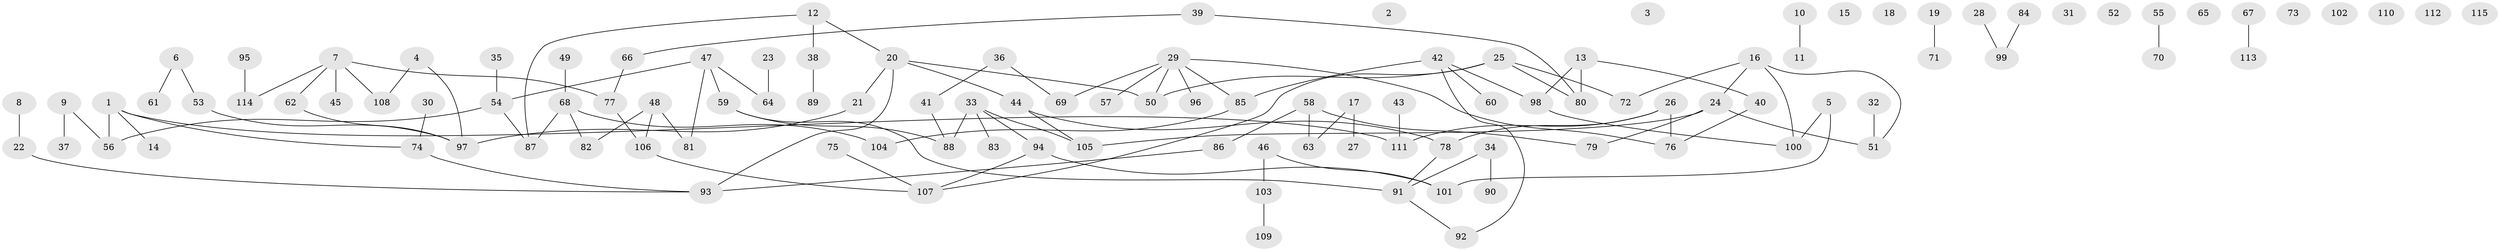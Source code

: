 // Generated by graph-tools (version 1.1) at 2025/12/03/09/25 04:12:58]
// undirected, 115 vertices, 118 edges
graph export_dot {
graph [start="1"]
  node [color=gray90,style=filled];
  1;
  2;
  3;
  4;
  5;
  6;
  7;
  8;
  9;
  10;
  11;
  12;
  13;
  14;
  15;
  16;
  17;
  18;
  19;
  20;
  21;
  22;
  23;
  24;
  25;
  26;
  27;
  28;
  29;
  30;
  31;
  32;
  33;
  34;
  35;
  36;
  37;
  38;
  39;
  40;
  41;
  42;
  43;
  44;
  45;
  46;
  47;
  48;
  49;
  50;
  51;
  52;
  53;
  54;
  55;
  56;
  57;
  58;
  59;
  60;
  61;
  62;
  63;
  64;
  65;
  66;
  67;
  68;
  69;
  70;
  71;
  72;
  73;
  74;
  75;
  76;
  77;
  78;
  79;
  80;
  81;
  82;
  83;
  84;
  85;
  86;
  87;
  88;
  89;
  90;
  91;
  92;
  93;
  94;
  95;
  96;
  97;
  98;
  99;
  100;
  101;
  102;
  103;
  104;
  105;
  106;
  107;
  108;
  109;
  110;
  111;
  112;
  113;
  114;
  115;
  1 -- 14;
  1 -- 56;
  1 -- 74;
  1 -- 111;
  4 -- 97;
  4 -- 108;
  5 -- 100;
  5 -- 101;
  6 -- 53;
  6 -- 61;
  7 -- 45;
  7 -- 62;
  7 -- 77;
  7 -- 108;
  7 -- 114;
  8 -- 22;
  9 -- 37;
  9 -- 56;
  10 -- 11;
  12 -- 20;
  12 -- 38;
  12 -- 87;
  13 -- 40;
  13 -- 80;
  13 -- 98;
  16 -- 24;
  16 -- 51;
  16 -- 72;
  16 -- 100;
  17 -- 27;
  17 -- 63;
  19 -- 71;
  20 -- 21;
  20 -- 44;
  20 -- 50;
  20 -- 93;
  21 -- 97;
  22 -- 93;
  23 -- 64;
  24 -- 51;
  24 -- 79;
  24 -- 105;
  25 -- 50;
  25 -- 72;
  25 -- 80;
  25 -- 107;
  26 -- 76;
  26 -- 78;
  26 -- 111;
  28 -- 99;
  29 -- 50;
  29 -- 57;
  29 -- 69;
  29 -- 76;
  29 -- 85;
  29 -- 96;
  30 -- 74;
  32 -- 51;
  33 -- 83;
  33 -- 88;
  33 -- 94;
  33 -- 105;
  34 -- 90;
  34 -- 91;
  35 -- 54;
  36 -- 41;
  36 -- 69;
  38 -- 89;
  39 -- 66;
  39 -- 80;
  40 -- 76;
  41 -- 88;
  42 -- 60;
  42 -- 85;
  42 -- 92;
  42 -- 98;
  43 -- 111;
  44 -- 78;
  44 -- 105;
  46 -- 101;
  46 -- 103;
  47 -- 54;
  47 -- 59;
  47 -- 64;
  47 -- 81;
  48 -- 81;
  48 -- 82;
  48 -- 106;
  49 -- 68;
  53 -- 97;
  54 -- 56;
  54 -- 87;
  55 -- 70;
  58 -- 63;
  58 -- 79;
  58 -- 86;
  59 -- 88;
  59 -- 91;
  62 -- 97;
  66 -- 77;
  67 -- 113;
  68 -- 82;
  68 -- 87;
  68 -- 104;
  74 -- 93;
  75 -- 107;
  77 -- 106;
  78 -- 91;
  84 -- 99;
  85 -- 104;
  86 -- 93;
  91 -- 92;
  94 -- 101;
  94 -- 107;
  95 -- 114;
  98 -- 100;
  103 -- 109;
  106 -- 107;
}
